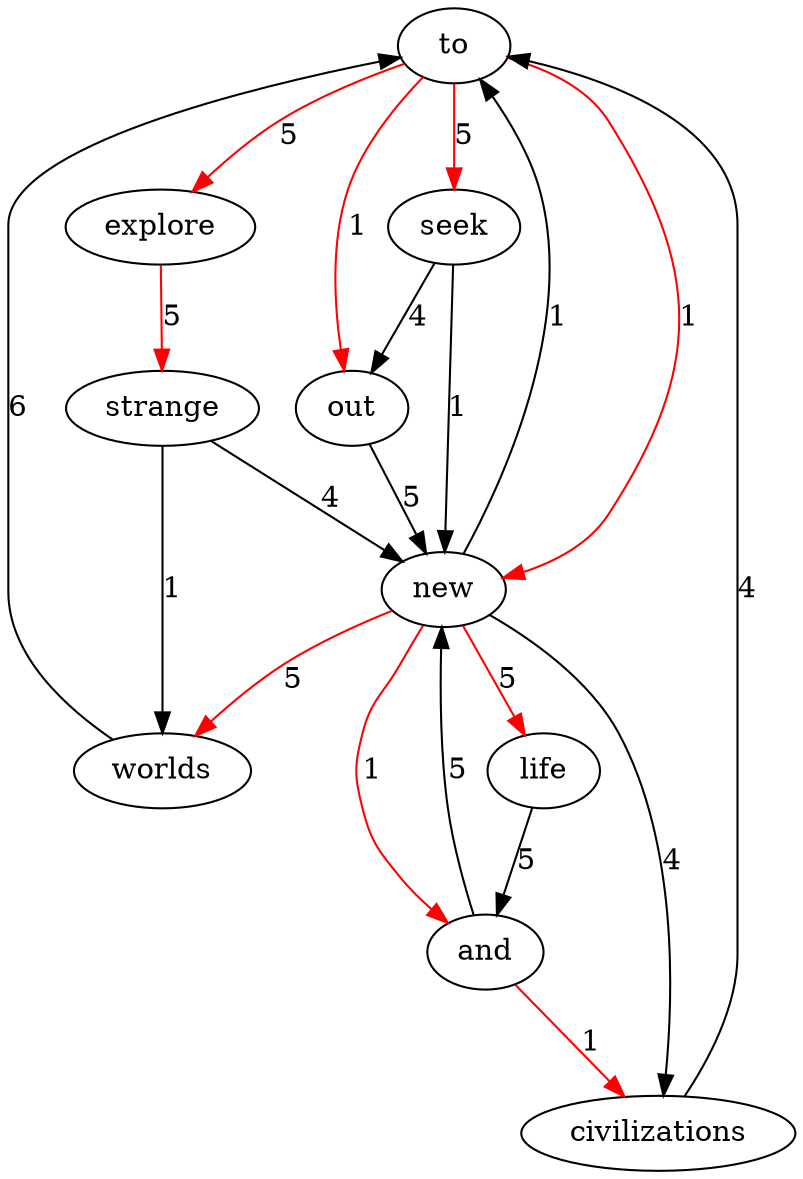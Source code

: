 digraph G {
to->explore[label="5", color="red"];to->new[label="1", color="red"];to->seek[label="5", color="red"];to->out[label="1", color="red"];explore->strange[label="5", color="red"];strange->new[label="4"];strange->worlds[label="1"];new->to[label="1"];new->worlds[label="5", color="red"];new->life[label="5", color="red"];new->and[label="1", color="red"];new->civilizations[label="4"];worlds->to[label="6"];seek->new[label="1"];seek->out[label="4"];out->new[label="5"];life->and[label="5"];and->new[label="5"];and->civilizations[label="1", color="red"];civilizations->to[label="4"];}
